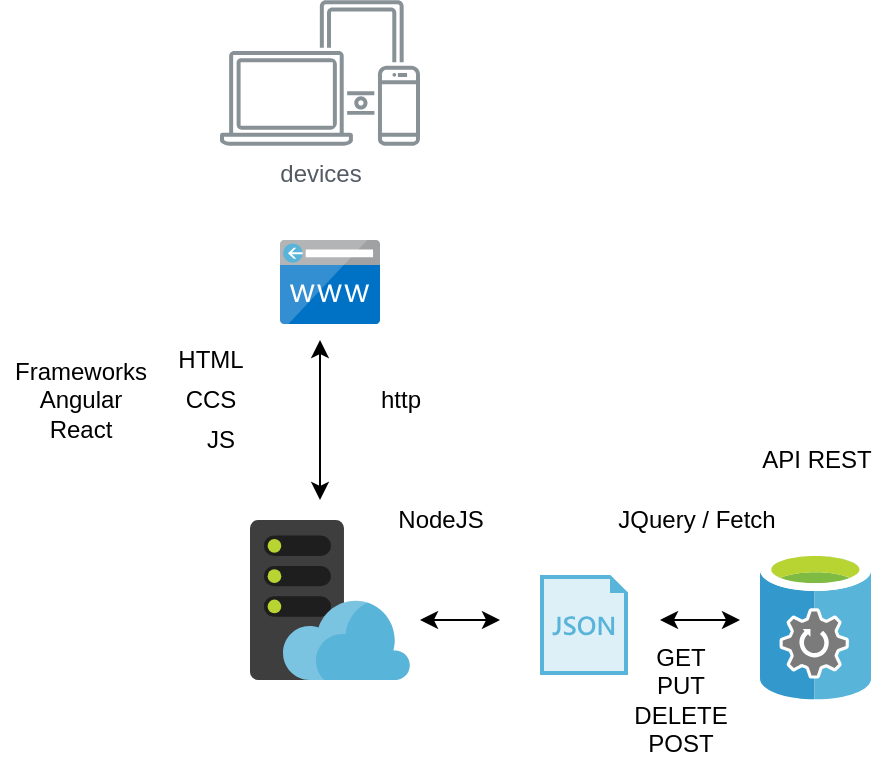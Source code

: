 <mxfile version="14.9.6" type="device"><diagram id="j0umLnPuB1dec_GBAgID" name="Page-1"><mxGraphModel dx="822" dy="552" grid="1" gridSize="10" guides="1" tooltips="1" connect="1" arrows="1" fold="1" page="1" pageScale="1" pageWidth="2336" pageHeight="1654" math="0" shadow="0"><root><mxCell id="0"/><mxCell id="1" parent="0"/><mxCell id="ZX4nBSKvaaUi0VC9sHwG-2" value="devices" style="outlineConnect=0;gradientColor=none;fontColor=#545B64;strokeColor=none;fillColor=#879196;dashed=0;verticalLabelPosition=bottom;verticalAlign=top;align=center;html=1;fontSize=12;fontStyle=0;aspect=fixed;shape=mxgraph.aws4.illustration_devices;pointerEvents=1" vertex="1" parent="1"><mxGeometry x="330" y="50" width="100" height="73" as="geometry"/></mxCell><mxCell id="ZX4nBSKvaaUi0VC9sHwG-3" value="" style="aspect=fixed;html=1;points=[];align=center;image;fontSize=12;image=img/lib/mscae/CustomDomain.svg;" vertex="1" parent="1"><mxGeometry x="360" y="170" width="50" height="42" as="geometry"/></mxCell><mxCell id="ZX4nBSKvaaUi0VC9sHwG-4" value="" style="aspect=fixed;html=1;points=[];align=center;image;fontSize=12;image=img/lib/mscae/Templates.svg;" vertex="1" parent="1"><mxGeometry x="490" y="337.5" width="44" height="50" as="geometry"/></mxCell><mxCell id="ZX4nBSKvaaUi0VC9sHwG-5" value="" style="aspect=fixed;html=1;points=[];align=center;image;fontSize=12;image=img/lib/mscae/WebHosting.svg;" vertex="1" parent="1"><mxGeometry x="345" y="310" width="80" height="80" as="geometry"/></mxCell><mxCell id="ZX4nBSKvaaUi0VC9sHwG-6" value="" style="aspect=fixed;html=1;points=[];align=center;image;fontSize=12;image=img/lib/mscae/StorSimple_Data_Managers.svg;" vertex="1" parent="1"><mxGeometry x="600" y="325" width="55.5" height="75" as="geometry"/></mxCell><mxCell id="ZX4nBSKvaaUi0VC9sHwG-7" value="" style="endArrow=classic;startArrow=classic;html=1;" edge="1" parent="1"><mxGeometry width="50" height="50" relative="1" as="geometry"><mxPoint x="380" y="300" as="sourcePoint"/><mxPoint x="380" y="220" as="targetPoint"/></mxGeometry></mxCell><mxCell id="ZX4nBSKvaaUi0VC9sHwG-8" value="NodeJS" style="text;html=1;align=center;verticalAlign=middle;resizable=0;points=[];autosize=1;strokeColor=none;" vertex="1" parent="1"><mxGeometry x="410" y="300" width="60" height="20" as="geometry"/></mxCell><mxCell id="ZX4nBSKvaaUi0VC9sHwG-9" value="" style="endArrow=classic;startArrow=classic;html=1;" edge="1" parent="1"><mxGeometry width="50" height="50" relative="1" as="geometry"><mxPoint x="550" y="360" as="sourcePoint"/><mxPoint x="590" y="360" as="targetPoint"/></mxGeometry></mxCell><mxCell id="ZX4nBSKvaaUi0VC9sHwG-10" value="" style="endArrow=classic;startArrow=classic;html=1;" edge="1" parent="1"><mxGeometry width="50" height="50" relative="1" as="geometry"><mxPoint x="430" y="360" as="sourcePoint"/><mxPoint x="470" y="360" as="targetPoint"/></mxGeometry></mxCell><mxCell id="ZX4nBSKvaaUi0VC9sHwG-11" value="JQuery / Fetch" style="text;html=1;align=center;verticalAlign=middle;resizable=0;points=[];autosize=1;strokeColor=none;" vertex="1" parent="1"><mxGeometry x="522.75" y="300" width="90" height="20" as="geometry"/></mxCell><mxCell id="ZX4nBSKvaaUi0VC9sHwG-12" value="HTML" style="text;html=1;align=center;verticalAlign=middle;resizable=0;points=[];autosize=1;strokeColor=none;" vertex="1" parent="1"><mxGeometry x="300" y="220" width="50" height="20" as="geometry"/></mxCell><mxCell id="ZX4nBSKvaaUi0VC9sHwG-13" value="CCS" style="text;html=1;align=center;verticalAlign=middle;resizable=0;points=[];autosize=1;strokeColor=none;" vertex="1" parent="1"><mxGeometry x="305" y="240" width="40" height="20" as="geometry"/></mxCell><mxCell id="ZX4nBSKvaaUi0VC9sHwG-14" value="JS" style="text;html=1;align=center;verticalAlign=middle;resizable=0;points=[];autosize=1;strokeColor=none;" vertex="1" parent="1"><mxGeometry x="315" y="260" width="30" height="20" as="geometry"/></mxCell><mxCell id="ZX4nBSKvaaUi0VC9sHwG-15" value="http" style="text;html=1;align=center;verticalAlign=middle;resizable=0;points=[];autosize=1;strokeColor=none;" vertex="1" parent="1"><mxGeometry x="400" y="240" width="40" height="20" as="geometry"/></mxCell><mxCell id="ZX4nBSKvaaUi0VC9sHwG-16" value="API REST" style="text;html=1;align=center;verticalAlign=middle;resizable=0;points=[];autosize=1;strokeColor=none;" vertex="1" parent="1"><mxGeometry x="592.75" y="270" width="70" height="20" as="geometry"/></mxCell><mxCell id="ZX4nBSKvaaUi0VC9sHwG-17" value="GET&lt;br&gt;PUT&lt;br&gt;DELETE&lt;br&gt;POST" style="text;html=1;align=center;verticalAlign=middle;resizable=0;points=[];autosize=1;strokeColor=none;" vertex="1" parent="1"><mxGeometry x="530" y="370" width="60" height="60" as="geometry"/></mxCell><mxCell id="ZX4nBSKvaaUi0VC9sHwG-18" value="Frameworks&lt;br&gt;Angular&lt;br&gt;React" style="text;html=1;align=center;verticalAlign=middle;resizable=0;points=[];autosize=1;strokeColor=none;" vertex="1" parent="1"><mxGeometry x="220" y="225" width="80" height="50" as="geometry"/></mxCell></root></mxGraphModel></diagram></mxfile>